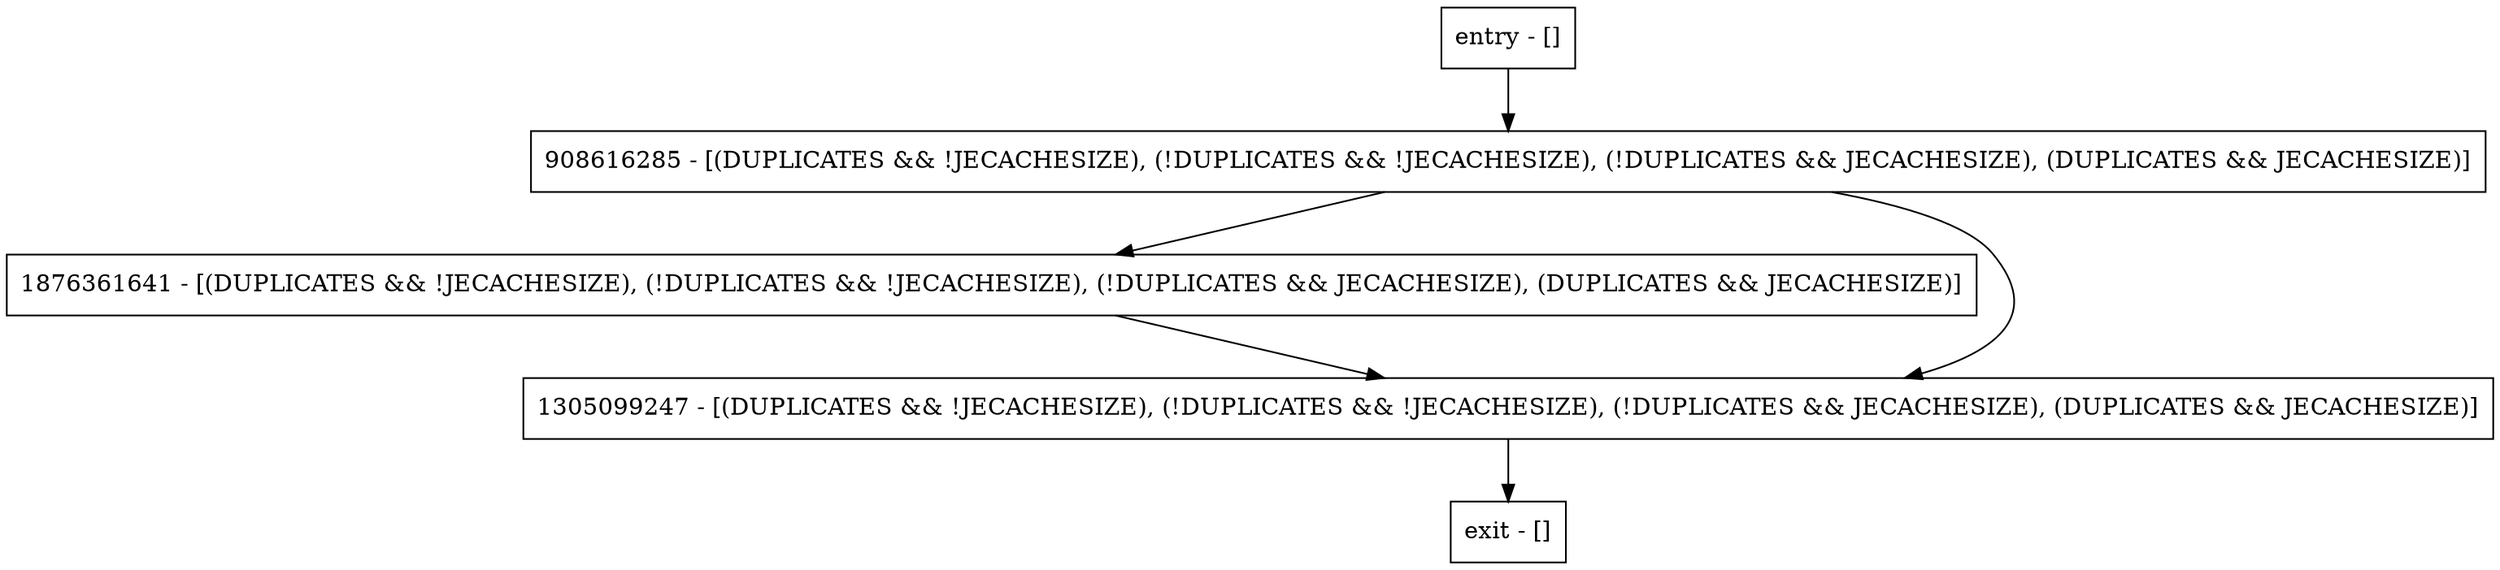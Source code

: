 digraph <init> {
node [shape=record];
entry [label="entry - []"];
exit [label="exit - []"];
1876361641 [label="1876361641 - [(DUPLICATES && !JECACHESIZE), (!DUPLICATES && !JECACHESIZE), (!DUPLICATES && JECACHESIZE), (DUPLICATES && JECACHESIZE)]"];
1305099247 [label="1305099247 - [(DUPLICATES && !JECACHESIZE), (!DUPLICATES && !JECACHESIZE), (!DUPLICATES && JECACHESIZE), (DUPLICATES && JECACHESIZE)]"];
908616285 [label="908616285 - [(DUPLICATES && !JECACHESIZE), (!DUPLICATES && !JECACHESIZE), (!DUPLICATES && JECACHESIZE), (DUPLICATES && JECACHESIZE)]"];
entry;
exit;
entry -> 908616285;
1876361641 -> 1305099247;
1305099247 -> exit;
908616285 -> 1876361641;
908616285 -> 1305099247;
}
